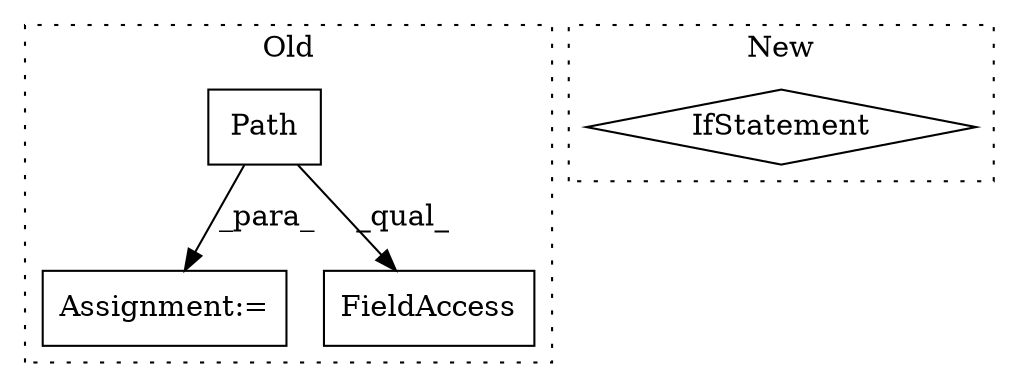 digraph G {
subgraph cluster0 {
1 [label="Path" a="32" s="1618,1631" l="5,1" shape="box"];
3 [label="Assignment:=" a="7" s="1617" l="1" shape="box"];
4 [label="FieldAccess" a="22" s="1618" l="21" shape="box"];
label = "Old";
style="dotted";
}
subgraph cluster1 {
2 [label="IfStatement" a="25" s="2984,3010" l="4,2" shape="diamond"];
label = "New";
style="dotted";
}
1 -> 3 [label="_para_"];
1 -> 4 [label="_qual_"];
}